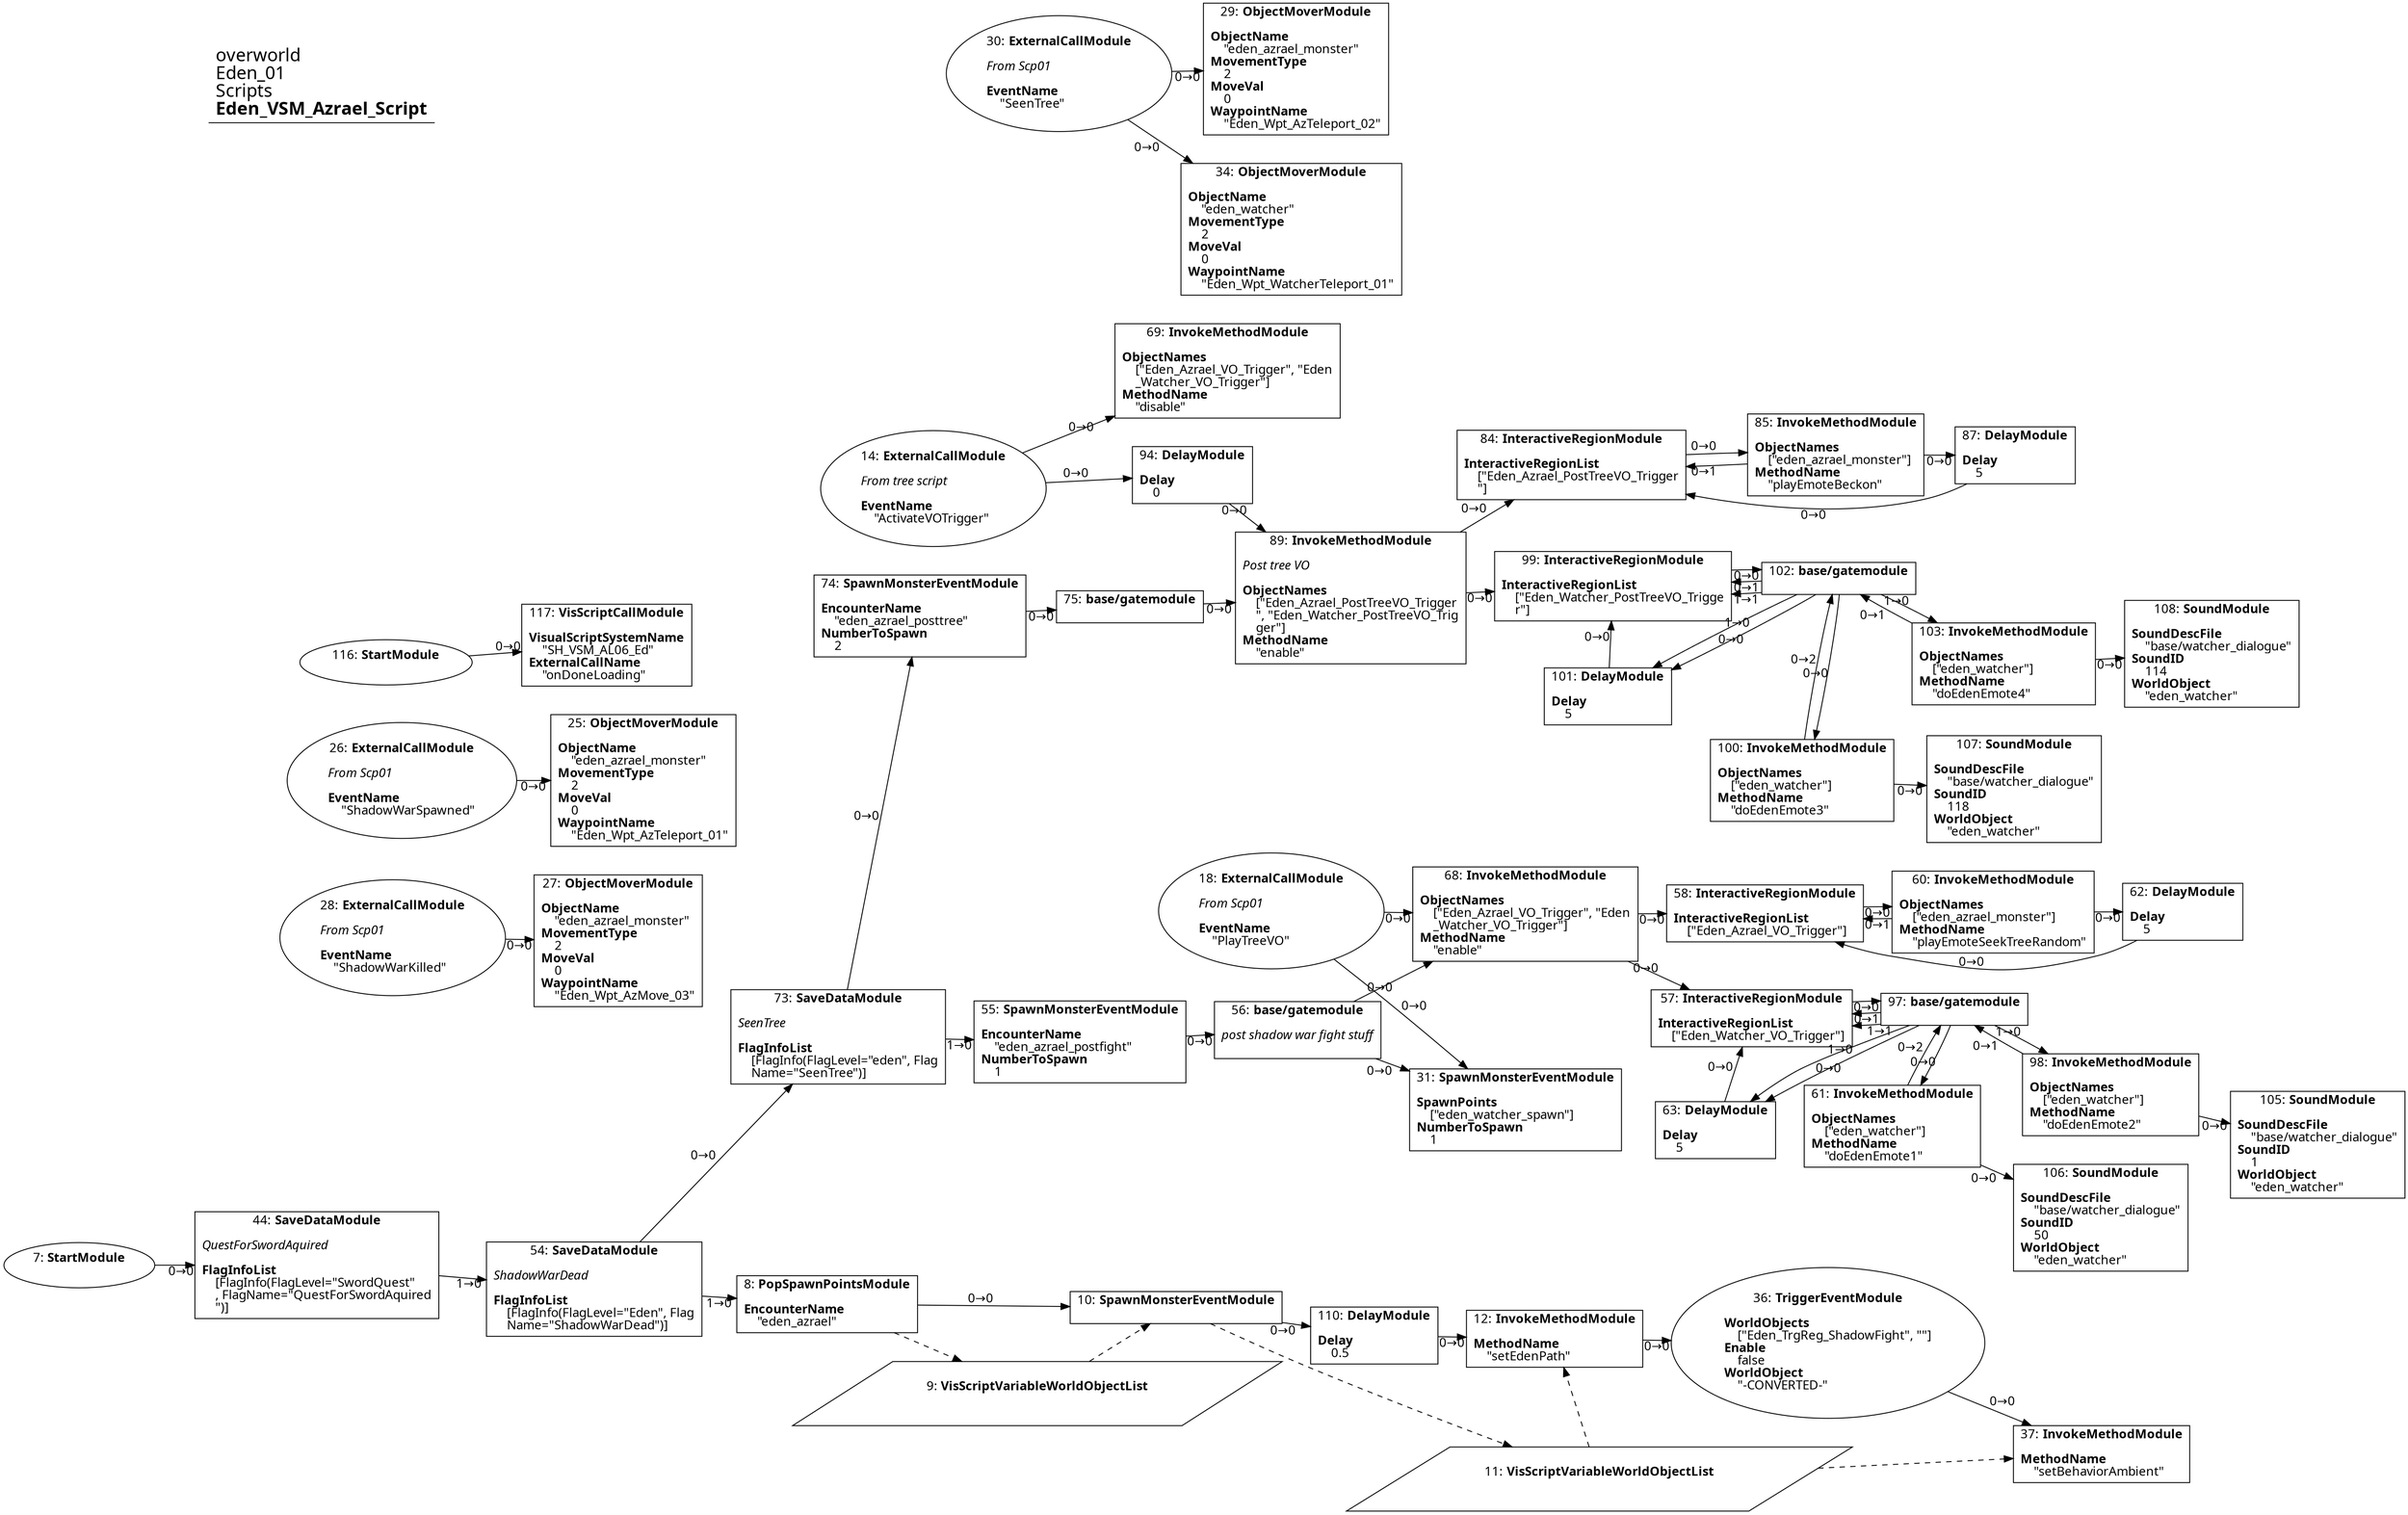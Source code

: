 digraph {
    layout = fdp;
    overlap = prism;
    sep = "+16";
    splines = spline;

    node [ shape = box ];

    graph [ fontname = "Segoe UI" ];
    node [ fontname = "Segoe UI" ];
    edge [ fontname = "Segoe UI" ];

    7 [ label = <7: <b>StartModule</b><br/><br/>> ];
    7 [ shape = oval ]
    7 [ pos = "-0.38300002,-0.37500003!" ];
    7 -> 44 [ label = "0→0" ];

    8 [ label = <8: <b>PopSpawnPointsModule</b><br/><br/><b>EncounterName</b><br align="left"/>    &quot;eden_azrael&quot;<br align="left"/>> ];
    8 [ pos = "0.37500003,-0.42000002!" ];
    8 -> 10 [ label = "0→0" ];
    8 -> 9 [ style = dashed ];

    9 [ label = <9: <b>VisScriptVariableWorldObjectList</b><br/><br/>> ];
    9 [ shape = parallelogram ]
    9 [ pos = "0.615,-0.517!" ];

    10 [ label = <10: <b>SpawnMonsterEventModule</b><br/><br/>> ];
    10 [ pos = "0.82400006,-0.42000002!" ];
    10 -> 110 [ label = "0→0" ];
    9 -> 10 [ style = dashed ];
    10 -> 11 [ style = dashed ];

    11 [ label = <11: <b>VisScriptVariableWorldObjectList</b><br/><br/>> ];
    11 [ shape = parallelogram ]
    11 [ pos = "1.1470001,-0.619!" ];

    12 [ label = <12: <b>InvokeMethodModule</b><br/><br/><b>MethodName</b><br align="left"/>    &quot;setEdenPath&quot;<br align="left"/>> ];
    12 [ pos = "1.269,-0.42000002!" ];
    12 -> 36 [ label = "0→0" ];
    11 -> 12 [ style = dashed ];

    14 [ label = <14: <b>ExternalCallModule</b><br/><br/><i>From tree script<br align="left"/></i><br align="left"/><b>EventName</b><br align="left"/>    &quot;ActivateVOTrigger&quot;<br align="left"/>> ];
    14 [ shape = oval ]
    14 [ pos = "0.583,0.93200004!" ];
    14 -> 69 [ label = "0→0" ];
    14 -> 94 [ label = "0→0" ];

    18 [ label = <18: <b>ExternalCallModule</b><br/><br/><i>From Scp01<br align="left"/></i><br align="left"/><b>EventName</b><br align="left"/>    &quot;PlayTreeVO&quot;<br align="left"/>> ];
    18 [ shape = oval ]
    18 [ pos = "0.89900005,0.209!" ];
    18 -> 31 [ label = "0→0" ];
    18 -> 68 [ label = "0→0" ];

    25 [ label = <25: <b>ObjectMoverModule</b><br/><br/><b>ObjectName</b><br align="left"/>    &quot;eden_azrael_monster&quot;<br align="left"/><b>MovementType</b><br align="left"/>    2<br align="left"/><b>MoveVal</b><br align="left"/>    0<br align="left"/><b>WaypointName</b><br align="left"/>    &quot;Eden_Wpt_AzTeleport_01&quot;<br align="left"/>> ];
    25 [ pos = "0.047000002,0.395!" ];

    26 [ label = <26: <b>ExternalCallModule</b><br/><br/><i>From Scp01<br align="left"/></i><br align="left"/><b>EventName</b><br align="left"/>    &quot;ShadowWarSpawned&quot;<br align="left"/>> ];
    26 [ shape = oval ]
    26 [ pos = "-0.179,0.395!" ];
    26 -> 25 [ label = "0→0" ];

    27 [ label = <27: <b>ObjectMoverModule</b><br/><br/><b>ObjectName</b><br align="left"/>    &quot;eden_azrael_monster&quot;<br align="left"/><b>MovementType</b><br align="left"/>    2<br align="left"/><b>MoveVal</b><br align="left"/>    0<br align="left"/><b>WaypointName</b><br align="left"/>    &quot;Eden_Wpt_AzMove_03&quot;<br align="left"/>> ];
    27 [ pos = "0.049000002,0.23!" ];

    28 [ label = <28: <b>ExternalCallModule</b><br/><br/><i>From Scp01<br align="left"/></i><br align="left"/><b>EventName</b><br align="left"/>    &quot;ShadowWarKilled&quot;<br align="left"/>> ];
    28 [ shape = oval ]
    28 [ pos = "-0.177,0.23!" ];
    28 -> 27 [ label = "0→0" ];

    29 [ label = <29: <b>ObjectMoverModule</b><br/><br/><b>ObjectName</b><br align="left"/>    &quot;eden_azrael_monster&quot;<br align="left"/><b>MovementType</b><br align="left"/>    2<br align="left"/><b>MoveVal</b><br align="left"/>    0<br align="left"/><b>WaypointName</b><br align="left"/>    &quot;Eden_Wpt_AzTeleport_02&quot;<br align="left"/>> ];
    29 [ pos = "0.90000004,1.4820001!" ];

    30 [ label = <30: <b>ExternalCallModule</b><br/><br/><i>From Scp01<br align="left"/></i><br align="left"/><b>EventName</b><br align="left"/>    &quot;SeenTree&quot;<br align="left"/>> ];
    30 [ shape = oval ]
    30 [ pos = "0.648,1.4820001!" ];
    30 -> 29 [ label = "0→0" ];
    30 -> 34 [ label = "0→0" ];

    31 [ label = <31: <b>SpawnMonsterEventModule</b><br/><br/><b>SpawnPoints</b><br align="left"/>    [&quot;eden_watcher_spawn&quot;]<br align="left"/><b>NumberToSpawn</b><br align="left"/>    1<br align="left"/>> ];
    31 [ pos = "1.128,0.013!" ];

    34 [ label = <34: <b>ObjectMoverModule</b><br/><br/><b>ObjectName</b><br align="left"/>    &quot;eden_watcher&quot;<br align="left"/><b>MovementType</b><br align="left"/>    2<br align="left"/><b>MoveVal</b><br align="left"/>    0<br align="left"/><b>WaypointName</b><br align="left"/>    &quot;Eden_Wpt_WatcherTeleport_01&quot;<br align="left"/>> ];
    34 [ pos = "0.90200007,1.3110001!" ];

    36 [ label = <36: <b>TriggerEventModule</b><br/><br/><b>WorldObjects</b><br align="left"/>    [&quot;Eden_TrgReg_ShadowFight&quot;, &quot;&quot;]<br align="left"/><b>Enable</b><br align="left"/>    false<br align="left"/><b>WorldObject</b><br align="left"/>    &quot;-CONVERTED-&quot;<br align="left"/>> ];
    36 [ shape = oval ]
    36 [ pos = "1.503,-0.42000002!" ];
    36 -> 37 [ label = "0→0" ];

    37 [ label = <37: <b>InvokeMethodModule</b><br/><br/><b>MethodName</b><br align="left"/>    &quot;setBehaviorAmbient&quot;<br align="left"/>> ];
    37 [ pos = "1.7620001,-0.522!" ];
    11 -> 37 [ style = dashed ];

    44 [ label = <44: <b>SaveDataModule</b><br/><br/><i>QuestForSwordAquired<br align="left"/></i><br align="left"/><b>FlagInfoList</b><br align="left"/>    [FlagInfo(FlagLevel=&quot;SwordQuest&quot;<br align="left"/>    , FlagName=&quot;QuestForSwordAquired<br align="left"/>    &quot;)]<br align="left"/>> ];
    44 [ pos = "-0.18,-0.37500003!" ];
    44 -> 54 [ label = "1→0" ];

    54 [ label = <54: <b>SaveDataModule</b><br/><br/><i>ShadowWarDead<br align="left"/></i><br align="left"/><b>FlagInfoList</b><br align="left"/>    [FlagInfo(FlagLevel=&quot;Eden&quot;, Flag<br align="left"/>    Name=&quot;ShadowWarDead&quot;)]<br align="left"/>> ];
    54 [ pos = "0.08800001,-0.397!" ];
    54 -> 8 [ label = "1→0" ];
    54 -> 73 [ label = "0→0" ];

    55 [ label = <55: <b>SpawnMonsterEventModule</b><br/><br/><b>EncounterName</b><br align="left"/>    &quot;eden_azrael_postfight&quot;<br align="left"/><b>NumberToSpawn</b><br align="left"/>    1<br align="left"/>> ];
    55 [ pos = "0.6,0.1!" ];
    55 -> 56 [ label = "0→0" ];

    56 [ label = <56: <b>base/gatemodule</b><br/><br/><i>post shadow war fight stuff<br align="left"/></i><br align="left"/>> ];
    56 [ pos = "0.906,0.1!" ];
    56 -> 31 [ label = "0→0" ];
    56 -> 68 [ label = "0→0" ];

    57 [ label = <57: <b>InteractiveRegionModule</b><br/><br/><b>InteractiveRegionList</b><br align="left"/>    [&quot;Eden_Watcher_VO_Trigger&quot;]<br align="left"/>> ];
    57 [ pos = "1.5500001,0.05!" ];
    57 -> 97 [ label = "0→0" ];

    58 [ label = <58: <b>InteractiveRegionModule</b><br/><br/><b>InteractiveRegionList</b><br align="left"/>    [&quot;Eden_Azrael_VO_Trigger&quot;]<br align="left"/>> ];
    58 [ pos = "1.5480001,0.209!" ];
    58 -> 60 [ label = "0→0" ];

    60 [ label = <60: <b>InvokeMethodModule</b><br/><br/><b>ObjectNames</b><br align="left"/>    [&quot;eden_azrael_monster&quot;]<br align="left"/><b>MethodName</b><br align="left"/>    &quot;playEmoteSeekTreeRandom&quot;<br align="left"/>> ];
    60 [ pos = "1.909,0.21000001!" ];
    60 -> 62 [ label = "0→0" ];
    60 -> 58 [ label = "0→1" ];

    61 [ label = <61: <b>InvokeMethodModule</b><br/><br/><b>ObjectNames</b><br align="left"/>    [&quot;eden_watcher&quot;]<br align="left"/><b>MethodName</b><br align="left"/>    &quot;doEdenEmote1&quot;<br align="left"/>> ];
    61 [ pos = "1.835,-0.11100001!" ];
    61 -> 97 [ label = "0→2" ];
    61 -> 106 [ label = "0→0" ];

    62 [ label = <62: <b>DelayModule</b><br/><br/><b>Delay</b><br align="left"/>    5<br align="left"/>> ];
    62 [ pos = "2.1260002,0.209!" ];
    62 -> 58 [ label = "0→0" ];

    63 [ label = <63: <b>DelayModule</b><br/><br/><b>Delay</b><br align="left"/>    5<br align="left"/>> ];
    63 [ pos = "1.557,-0.10700001!" ];
    63 -> 57 [ label = "0→0" ];

    68 [ label = <68: <b>InvokeMethodModule</b><br/><br/><b>ObjectNames</b><br align="left"/>    [&quot;Eden_Azrael_VO_Trigger&quot;, &quot;Eden<br align="left"/>    _Watcher_VO_Trigger&quot;]<br align="left"/><b>MethodName</b><br align="left"/>    &quot;enable&quot;<br align="left"/>> ];
    68 [ pos = "1.1800001,0.209!" ];
    68 -> 58 [ label = "0→0" ];
    68 -> 57 [ label = "0→0" ];

    69 [ label = <69: <b>InvokeMethodModule</b><br/><br/><b>ObjectNames</b><br align="left"/>    [&quot;Eden_Azrael_VO_Trigger&quot;, &quot;Eden<br align="left"/>    _Watcher_VO_Trigger&quot;]<br align="left"/><b>MethodName</b><br align="left"/>    &quot;disable&quot;<br align="left"/>> ];
    69 [ pos = "0.906,1.079!" ];

    73 [ label = <73: <b>SaveDataModule</b><br/><br/><i>SeenTree<br align="left"/></i><br align="left"/><b>FlagInfoList</b><br align="left"/>    [FlagInfo(FlagLevel=&quot;eden&quot;, Flag<br align="left"/>    Name=&quot;SeenTree&quot;)]<br align="left"/>> ];
    73 [ pos = "0.33400002,0.123!" ];
    73 -> 55 [ label = "1→0" ];
    73 -> 74 [ label = "0→0" ];

    74 [ label = <74: <b>SpawnMonsterEventModule</b><br/><br/><b>EncounterName</b><br align="left"/>    &quot;eden_azrael_posttree&quot;<br align="left"/><b>NumberToSpawn</b><br align="left"/>    2<br align="left"/>> ];
    74 [ pos = "0.57600003,0.74!" ];
    74 -> 75 [ label = "0→0" ];

    75 [ label = <75: <b>base/gatemodule</b><br/><br/>> ];
    75 [ pos = "0.90700006,0.74!" ];
    75 -> 89 [ label = "0→0" ];

    84 [ label = <84: <b>InteractiveRegionModule</b><br/><br/><b>InteractiveRegionList</b><br align="left"/>    [&quot;Eden_Azrael_PostTreeVO_Trigger<br align="left"/>    &quot;]<br align="left"/>> ];
    84 [ pos = "1.4120001,0.93700004!" ];
    84 -> 85 [ label = "0→0" ];

    85 [ label = <85: <b>InvokeMethodModule</b><br/><br/><b>ObjectNames</b><br align="left"/>    [&quot;eden_azrael_monster&quot;]<br align="left"/><b>MethodName</b><br align="left"/>    &quot;playEmoteBeckon&quot;<br align="left"/>> ];
    85 [ pos = "1.7730001,0.938!" ];
    85 -> 87 [ label = "0→0" ];
    85 -> 84 [ label = "0→1" ];

    87 [ label = <87: <b>DelayModule</b><br/><br/><b>Delay</b><br align="left"/>    5<br align="left"/>> ];
    87 [ pos = "1.9900001,0.938!" ];
    87 -> 84 [ label = "0→0" ];

    89 [ label = <89: <b>InvokeMethodModule</b><br/><br/><i>Post tree VO<br align="left"/></i><br align="left"/><b>ObjectNames</b><br align="left"/>    [&quot;Eden_Azrael_PostTreeVO_Trigger<br align="left"/>    &quot;, &quot;Eden_Watcher_PostTreeVO_Trig<br align="left"/>    ger&quot;]<br align="left"/><b>MethodName</b><br align="left"/>    &quot;enable&quot;<br align="left"/>> ];
    89 [ pos = "1.115,0.74!" ];
    89 -> 84 [ label = "0→0" ];
    89 -> 99 [ label = "0→0" ];

    94 [ label = <94: <b>DelayModule</b><br/><br/><b>Delay</b><br align="left"/>    0<br align="left"/>> ];
    94 [ pos = "0.90200007,0.93200004!" ];
    94 -> 89 [ label = "0→0" ];

    97 [ label = <97: <b>base/gatemodule</b><br/><br/>> ];
    97 [ pos = "1.8390001,0.05!" ];
    97 -> 61 [ label = "0→0" ];
    97 -> 98 [ label = "1→0" ];
    97 -> 63 [ label = "0→0" ];
    97 -> 63 [ label = "1→0" ];
    97 -> 57 [ label = "1→1" ];
    97 -> 57 [ label = "0→1" ];

    98 [ label = <98: <b>InvokeMethodModule</b><br/><br/><b>ObjectNames</b><br align="left"/>    [&quot;eden_watcher&quot;]<br align="left"/><b>MethodName</b><br align="left"/>    &quot;doEdenEmote2&quot;<br align="left"/>> ];
    98 [ pos = "2.0770001,-0.071!" ];
    98 -> 97 [ label = "0→1" ];
    98 -> 105 [ label = "0→0" ];

    99 [ label = <99: <b>InteractiveRegionModule</b><br/><br/><b>InteractiveRegionList</b><br align="left"/>    [&quot;Eden_Watcher_PostTreeVO_Trigge<br align="left"/>    r&quot;]<br align="left"/>> ];
    99 [ pos = "1.4100001,0.74!" ];
    99 -> 102 [ label = "0→0" ];

    100 [ label = <100: <b>InvokeMethodModule</b><br/><br/><b>ObjectNames</b><br align="left"/>    [&quot;eden_watcher&quot;]<br align="left"/><b>MethodName</b><br align="left"/>    &quot;doEdenEmote3&quot;<br align="left"/>> ];
    100 [ pos = "1.6960001,0.45000002!" ];
    100 -> 102 [ label = "0→2" ];
    100 -> 107 [ label = "0→0" ];

    101 [ label = <101: <b>DelayModule</b><br/><br/><b>Delay</b><br align="left"/>    5<br align="left"/>> ];
    101 [ pos = "1.416,0.58100003!" ];
    101 -> 99 [ label = "0→0" ];

    102 [ label = <102: <b>base/gatemodule</b><br/><br/>> ];
    102 [ pos = "1.6990001,0.74!" ];
    102 -> 100 [ label = "0→0" ];
    102 -> 103 [ label = "1→0" ];
    102 -> 101 [ label = "0→0" ];
    102 -> 101 [ label = "1→0" ];
    102 -> 99 [ label = "1→1" ];
    102 -> 99 [ label = "0→1" ];

    103 [ label = <103: <b>InvokeMethodModule</b><br/><br/><b>ObjectNames</b><br align="left"/>    [&quot;eden_watcher&quot;]<br align="left"/><b>MethodName</b><br align="left"/>    &quot;doEdenEmote4&quot;<br align="left"/>> ];
    103 [ pos = "1.9360001,0.62!" ];
    103 -> 102 [ label = "0→1" ];
    103 -> 108 [ label = "0→0" ];

    105 [ label = <105: <b>SoundModule</b><br/><br/><b>SoundDescFile</b><br align="left"/>    &quot;base/watcher_dialogue&quot;<br align="left"/><b>SoundID</b><br align="left"/>    1<br align="left"/><b>WorldObject</b><br align="left"/>    &quot;eden_watcher&quot;<br align="left"/>> ];
    105 [ pos = "2.315,-0.127!" ];

    106 [ label = <106: <b>SoundModule</b><br/><br/><b>SoundDescFile</b><br align="left"/>    &quot;base/watcher_dialogue&quot;<br align="left"/><b>SoundID</b><br align="left"/>    50<br align="left"/><b>WorldObject</b><br align="left"/>    &quot;eden_watcher&quot;<br align="left"/>> ];
    106 [ pos = "2.069,-0.216!" ];

    107 [ label = <107: <b>SoundModule</b><br/><br/><b>SoundDescFile</b><br align="left"/>    &quot;base/watcher_dialogue&quot;<br align="left"/><b>SoundID</b><br align="left"/>    118<br align="left"/><b>WorldObject</b><br align="left"/>    &quot;eden_watcher&quot;<br align="left"/>> ];
    107 [ pos = "1.94,0.45000002!" ];

    108 [ label = <108: <b>SoundModule</b><br/><br/><b>SoundDescFile</b><br align="left"/>    &quot;base/watcher_dialogue&quot;<br align="left"/><b>SoundID</b><br align="left"/>    114<br align="left"/><b>WorldObject</b><br align="left"/>    &quot;eden_watcher&quot;<br align="left"/>> ];
    108 [ pos = "2.148,0.619!" ];

    110 [ label = <110: <b>DelayModule</b><br/><br/><b>Delay</b><br align="left"/>    0.5<br align="left"/>> ];
    110 [ pos = "1.098,-0.42000002!" ];
    110 -> 12 [ label = "0→0" ];

    116 [ label = <116: <b>StartModule</b><br/><br/>> ];
    116 [ shape = oval ]
    116 [ pos = "-0.18100001,0.53000003!" ];
    116 -> 117 [ label = "0→0" ];

    117 [ label = <117: <b>VisScriptCallModule</b><br/><br/><b>VisualScriptSystemName</b><br align="left"/>    &quot;SH_VSM_AL06_Ed&quot;<br align="left"/><b>ExternalCallName</b><br align="left"/>    &quot;onDoneLoading&quot;<br align="left"/>> ];
    117 [ pos = "0.008,0.53000003!" ];

    title [ pos = "-0.384,1.483!" ];
    title [ shape = underline ];
    title [ label = <<font point-size="20">overworld<br align="left"/>Eden_01<br align="left"/>Scripts<br align="left"/><b>Eden_VSM_Azrael_Script</b><br align="left"/></font>> ];
}
